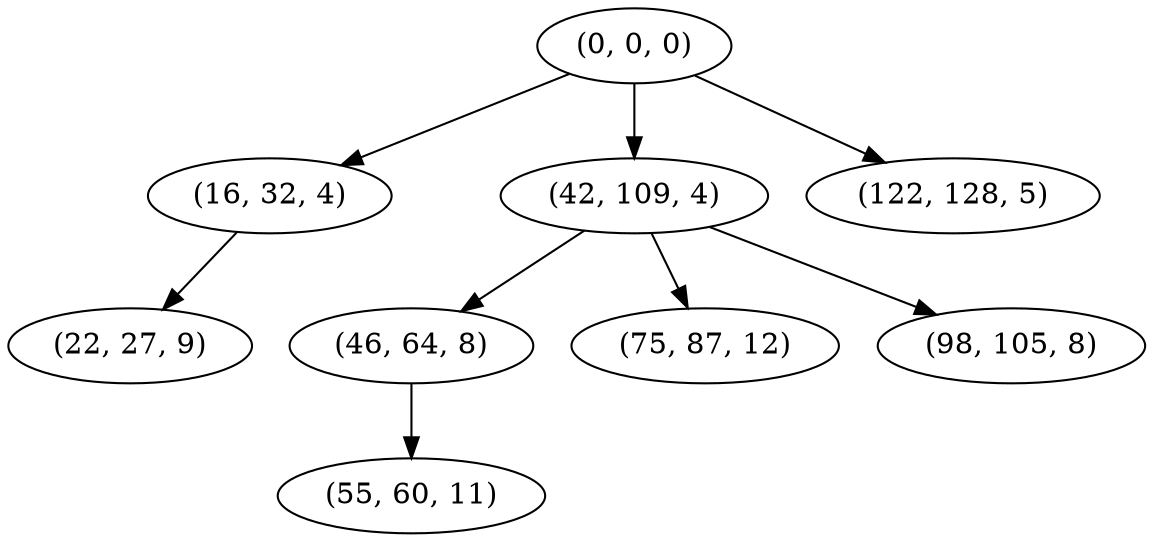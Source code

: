 digraph tree {
    "(0, 0, 0)";
    "(16, 32, 4)";
    "(22, 27, 9)";
    "(42, 109, 4)";
    "(46, 64, 8)";
    "(55, 60, 11)";
    "(75, 87, 12)";
    "(98, 105, 8)";
    "(122, 128, 5)";
    "(0, 0, 0)" -> "(16, 32, 4)";
    "(0, 0, 0)" -> "(42, 109, 4)";
    "(0, 0, 0)" -> "(122, 128, 5)";
    "(16, 32, 4)" -> "(22, 27, 9)";
    "(42, 109, 4)" -> "(46, 64, 8)";
    "(42, 109, 4)" -> "(75, 87, 12)";
    "(42, 109, 4)" -> "(98, 105, 8)";
    "(46, 64, 8)" -> "(55, 60, 11)";
}
